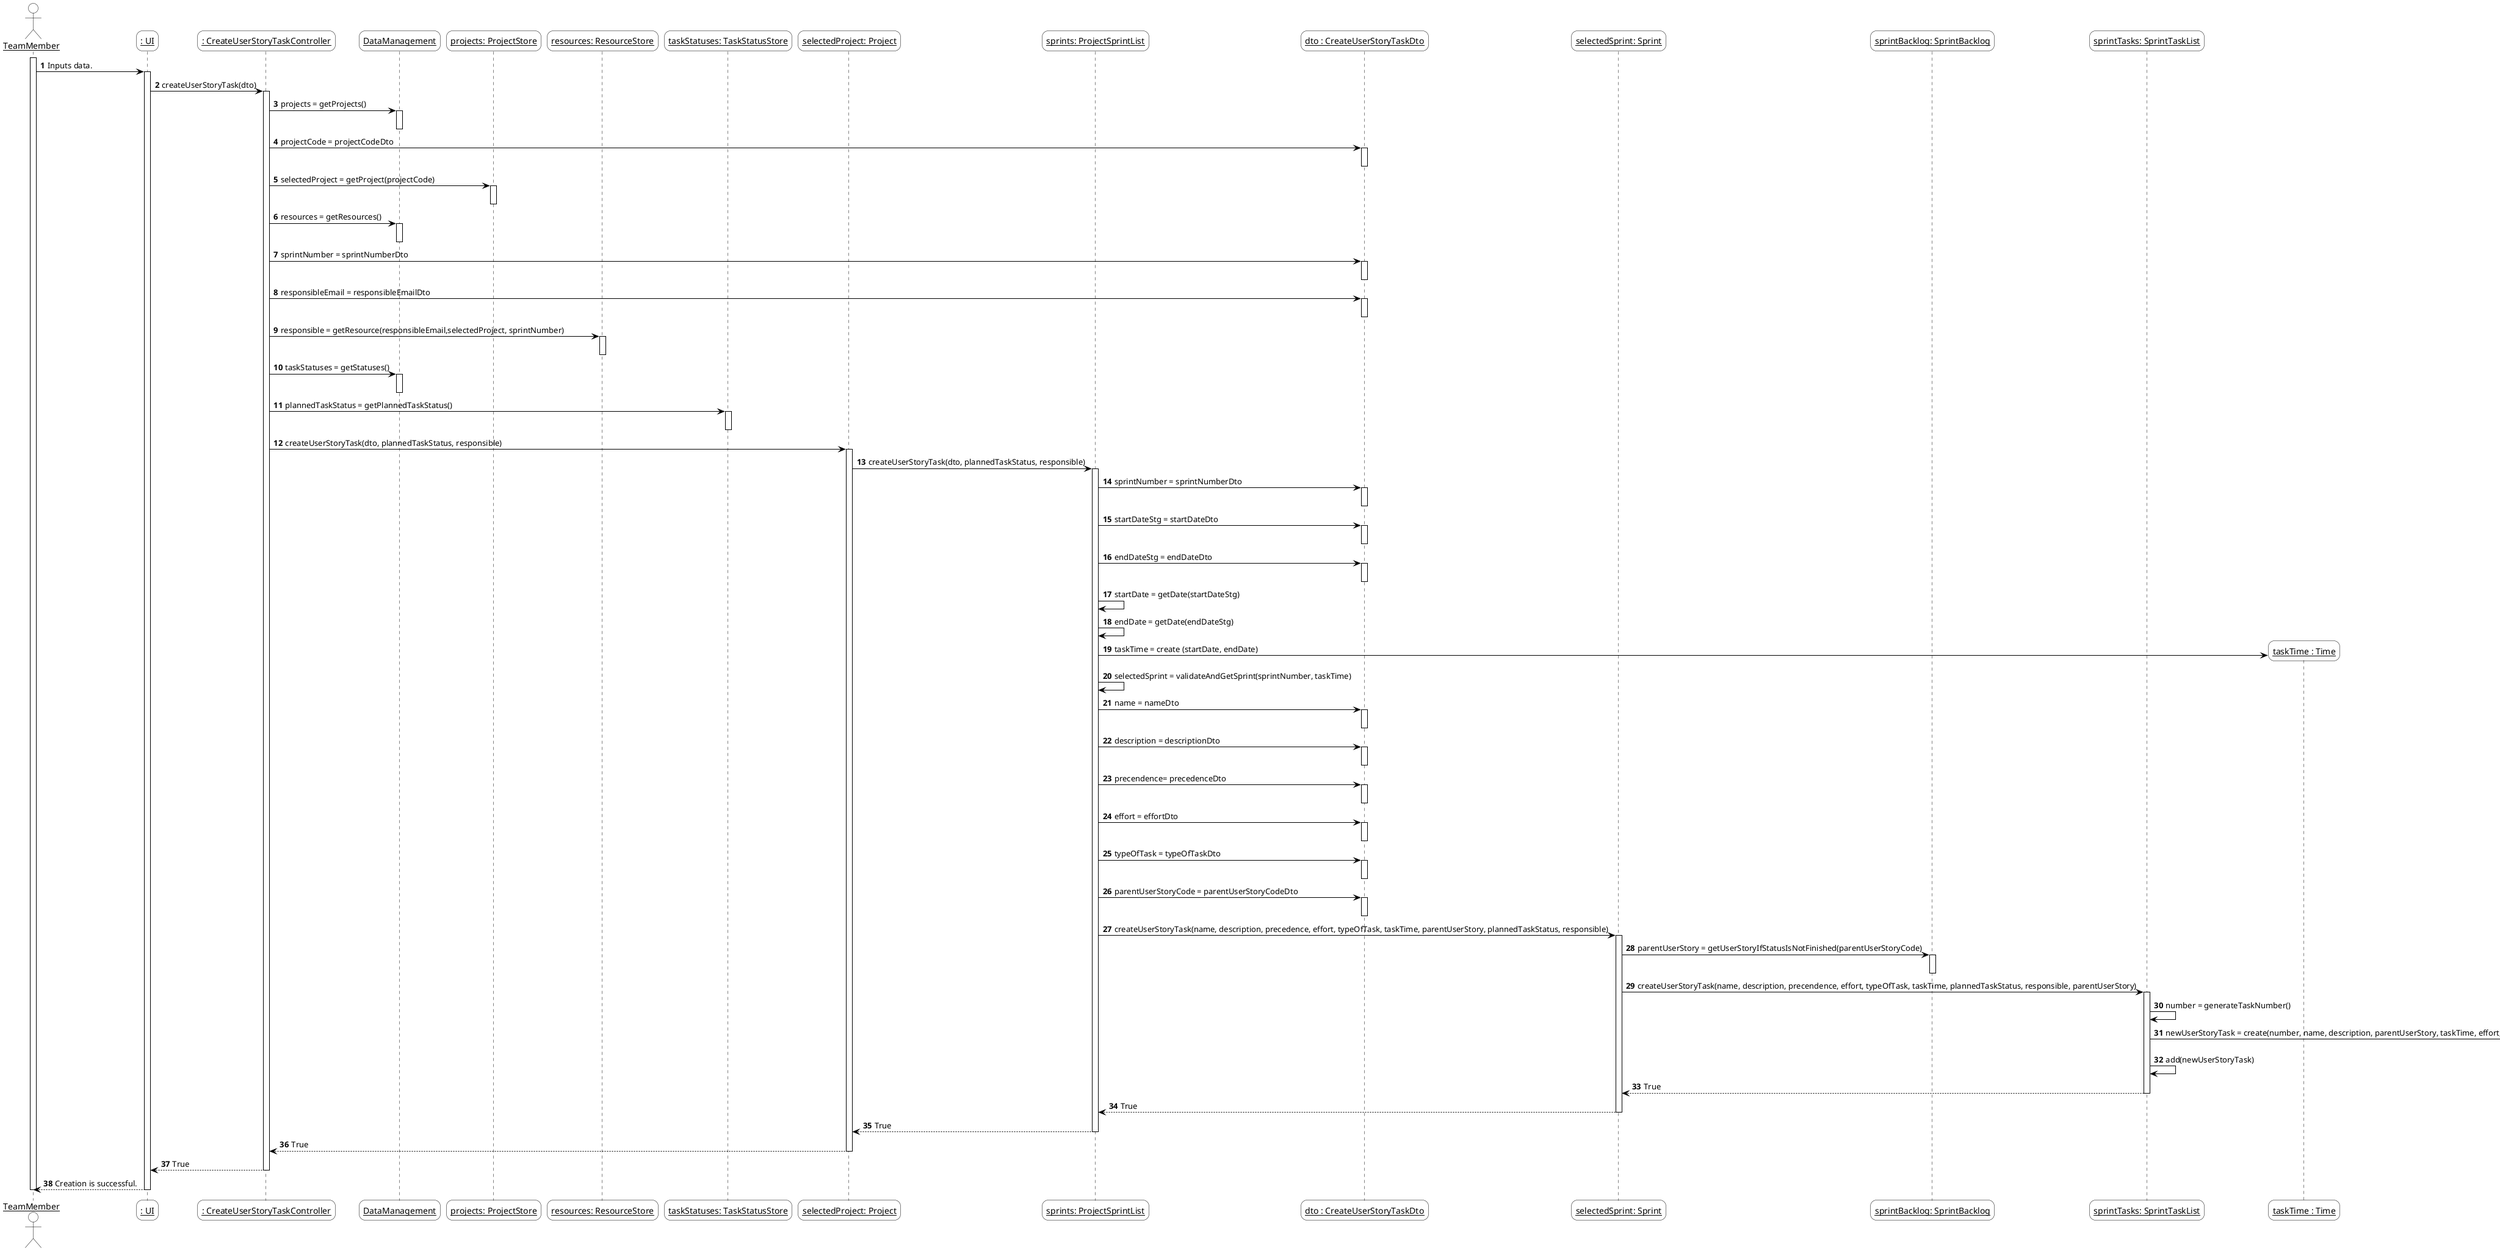 @startuml
'https://plantuml.com/sequence-diagramskinparam sequenceArrowThickness 2
skinparam roundcorner 20
skinparam maxmessagesize 0
skinparam sequenceParticipant underline
skinparam sequence {
ArrowColor black
ActorBorderColor #black
LifeLineBorderColor black
LifeLineBackgroundColor white
ParticipantBorderColor black
ParticipantBackgroundColor #transparent
ParticipantFontName Aapex
ParticipantFontSize 14
ParticipantFontColor black
ActorBackgroundColor #transparent
ActorFontColor black
ActorFontSize 14
ActorFontName Aapex
}
autonumber

actor "TeamMember" as TM

participant ": UI" as UI
participant ": CreateUserStoryTaskController" as controller
participant DataManagement as dm
participant "projects: ProjectStore" as projects
participant "resources: ResourceStore" as resources
participant "taskStatuses: TaskStatusStore" as taskStatuses
participant "selectedProject: Project" as project
participant "sprints: ProjectSprintList" as projectSprints
participant "dto : CreateUserStoryTaskDto" as dto
participant "selectedSprint: Sprint" as sprint
participant "sprintBacklog: SprintBacklog" as sprintBacklog
participant "sprintTasks: SprintTaskList" as sprintTasks

activate TM
    TM -> UI : Inputs data.
    activate UI
        UI -> controller : createUserStoryTask(dto)
        activate controller
            controller -> dm : projects = getProjects()
            activate dm
            deactivate dm
            controller -> dto : projectCode = projectCodeDto
            activate dto
            deactivate dto
            controller -> projects : selectedProject = getProject(projectCode)
            activate projects
            deactivate projects
            controller -> dm : resources = getResources()
            activate dm
            deactivate dm
            controller -> dto : sprintNumber = sprintNumberDto
            activate dto
            deactivate dto
            controller -> dto : responsibleEmail = responsibleEmailDto
            activate dto
            deactivate dto
            controller -> resources : responsible = getResource(responsibleEmail,selectedProject, sprintNumber)
            activate resources
            deactivate resources
            controller -> dm : taskStatuses = getStatuses()
            activate dm
            deactivate dm
            controller -> taskStatuses : plannedTaskStatus = getPlannedTaskStatus()
            activate taskStatuses
            deactivate taskStatuses
            controller -> project : createUserStoryTask(dto, plannedTaskStatus, responsible)
            activate project
                project -> projectSprints : createUserStoryTask(dto, plannedTaskStatus, responsible)
                activate projectSprints
                    projectSprints -> dto : sprintNumber = sprintNumberDto
                    activate dto
                    deactivate dto
                    projectSprints -> dto : startDateStg = startDateDto
                    activate dto
                    deactivate dto
                    projectSprints -> dto : endDateStg = endDateDto
                    activate dto
                    deactivate dto
                    projectSprints -> projectSprints : startDate = getDate(startDateStg)
                    projectSprints -> projectSprints : endDate = getDate(endDateStg)
                    create participant "taskTime : Time" as taskTime
                    projectSprints -> taskTime : taskTime = create (startDate, endDate)
                    projectSprints -> projectSprints : selectedSprint = validateAndGetSprint(sprintNumber, taskTime)
                    projectSprints -> dto :  name = nameDto
                    activate dto
                    deactivate dto
                    projectSprints -> dto :  description = descriptionDto
                    activate dto
                    deactivate dto
                    projectSprints -> dto : precendence= precedenceDto
                    activate dto
                    deactivate dto
                    projectSprints -> dto : effort = effortDto
                    activate dto
                    deactivate dto
                    projectSprints -> dto : typeOfTask = typeOfTaskDto
                    activate dto
                    deactivate dto
                    projectSprints -> dto : parentUserStoryCode = parentUserStoryCodeDto
                    activate dto
                    deactivate dto
                    projectSprints -> sprint : createUserStoryTask(name, description, precedence, effort, typeOfTask, taskTime, parentUserStory, plannedTaskStatus, responsible)
                    activate sprint
                        sprint -> sprintBacklog : parentUserStory = getUserStoryIfStatusIsNotFinished(parentUserStoryCode)
                        activate sprintBacklog
                        deactivate sprintBacklog
                        sprint -> sprintTasks : createUserStoryTask(name, description, precendence, effort, typeOfTask, taskTime, plannedTaskStatus, responsible, parentUserStory)
                        activate sprintTasks
                            sprintTasks -> sprintTasks : number = generateTaskNumber()
                            create participant "newUserStoryTask: UserStoryTask" as task
                            sprintTasks -> task : newUserStoryTask = create(number, name, description, parentUserStory, taskTime, effort, precedence, typeOfTask, responsible,plannedTaskStatus)
                            sprintTasks -> sprintTasks : add(newUserStoryTask)
                            sprintTasks --> sprint : True
                            deactivate sprintTasks
                        sprint --> projectSprints : True
                   deactivate sprint
                   projectSprints --> project : True
                deactivate projectSprints
                project --> controller : True
            deactivate project
            controller --> UI : True
        deactivate controller
        UI --> TM : Creation is successful.
    deactivate UI
deactivate TM
@enduml